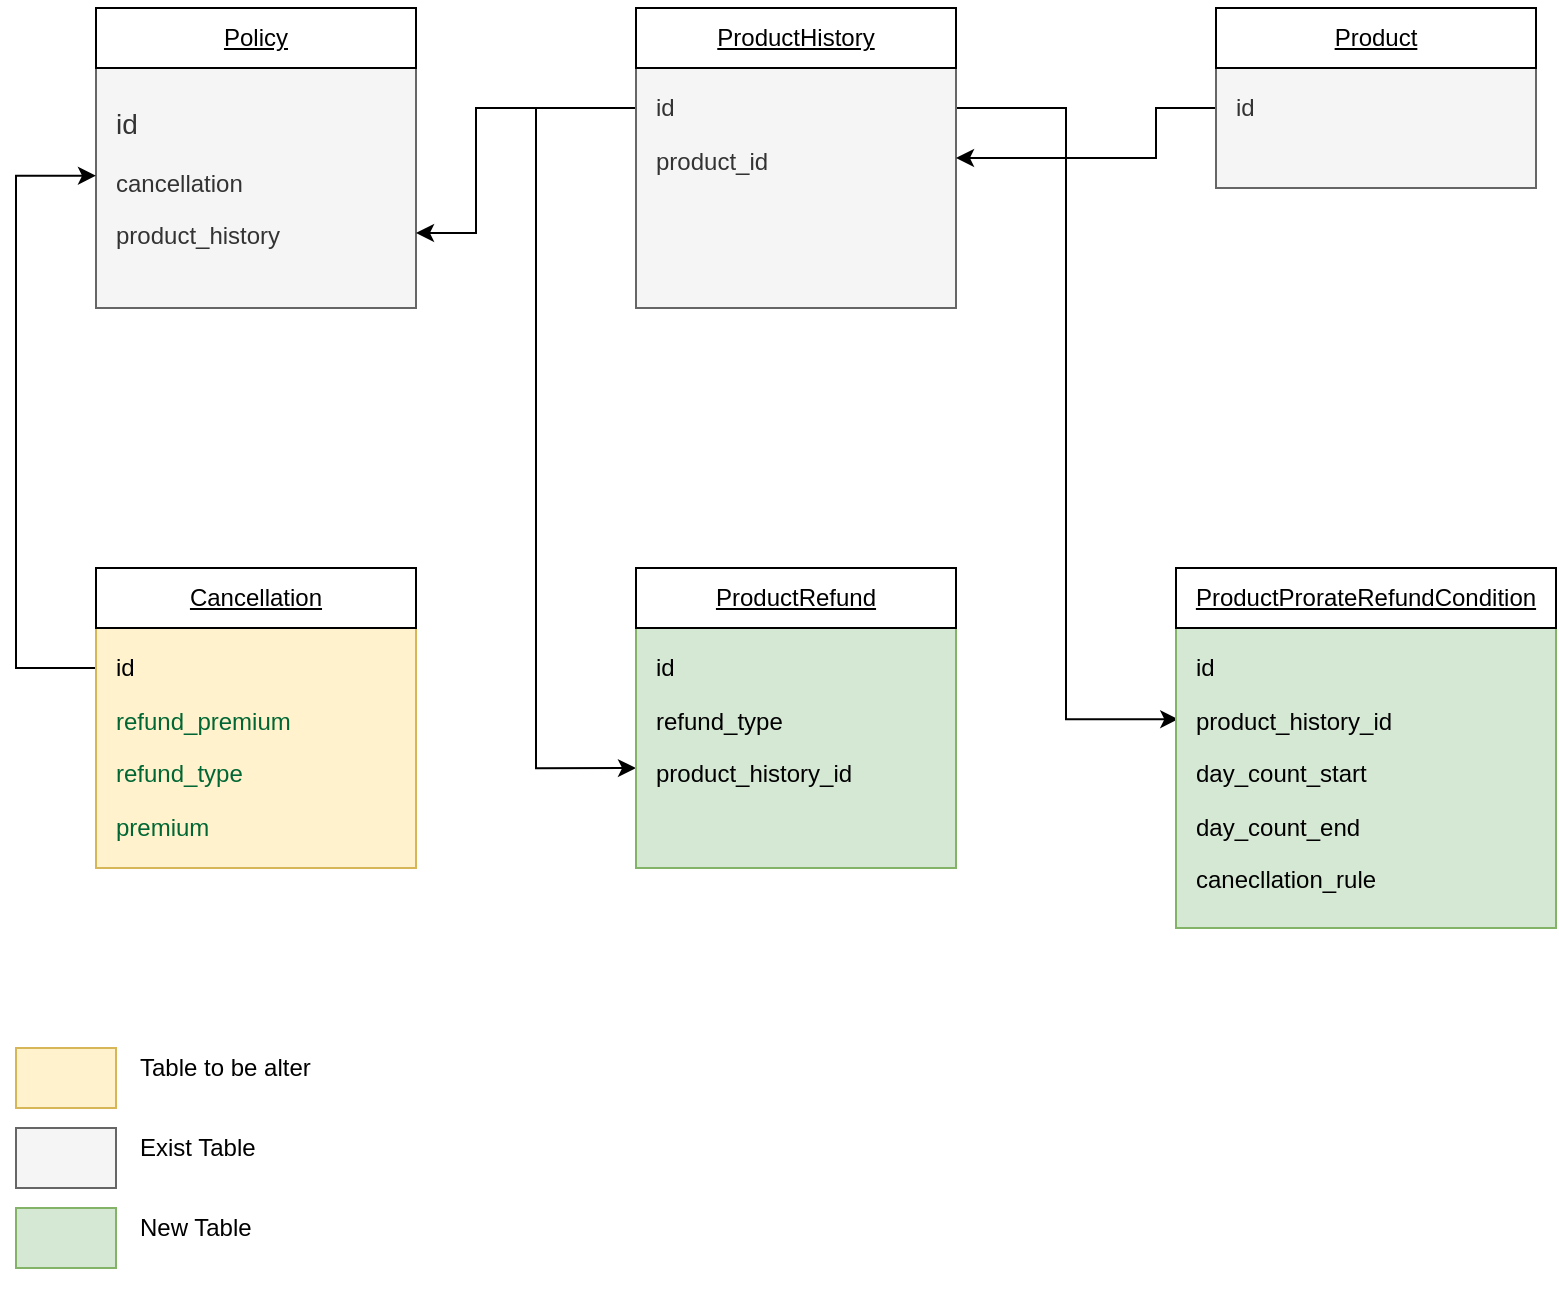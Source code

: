 <mxfile version="10.6.0" type="github"><diagram id="V4VEJK_TJYVFBNLfNWKZ" name="Page-1"><mxGraphModel dx="1539" dy="822" grid="1" gridSize="10" guides="1" tooltips="1" connect="1" arrows="1" fold="1" page="1" pageScale="1" pageWidth="850" pageHeight="1100" math="0" shadow="0"><root><mxCell id="0"/><mxCell id="1" parent="0"/><mxCell id="-J5bKoqR8zOuLpFLYral-19" value="&lt;p style=&quot;font-size: 14px&quot;&gt;&lt;br&gt;&lt;/p&gt;&lt;p style=&quot;font-size: 14px&quot;&gt;id&lt;/p&gt;&lt;p&gt;cancellation&lt;/p&gt;&lt;p&gt;product_history&lt;/p&gt;" style="rounded=0;whiteSpace=wrap;html=1;align=left;verticalAlign=top;spacingLeft=8;spacingTop=-2;fillColor=#f5f5f5;strokeColor=#666666;fontColor=#333333;" vertex="1" parent="1"><mxGeometry x="100" y="160" width="160" height="150" as="geometry"/></mxCell><mxCell id="-J5bKoqR8zOuLpFLYral-32" style="edgeStyle=orthogonalEdgeStyle;rounded=0;orthogonalLoop=1;jettySize=auto;html=1;entryX=1;entryY=0.75;entryDx=0;entryDy=0;" edge="1" parent="1" source="-J5bKoqR8zOuLpFLYral-20" target="-J5bKoqR8zOuLpFLYral-19"><mxGeometry relative="1" as="geometry"><Array as="points"><mxPoint x="290" y="210"/><mxPoint x="290" y="273"/></Array></mxGeometry></mxCell><mxCell id="-J5bKoqR8zOuLpFLYral-33" style="edgeStyle=orthogonalEdgeStyle;rounded=0;orthogonalLoop=1;jettySize=auto;html=1;entryX=0;entryY=0.667;entryDx=0;entryDy=0;entryPerimeter=0;" edge="1" parent="1" source="-J5bKoqR8zOuLpFLYral-20" target="-J5bKoqR8zOuLpFLYral-27"><mxGeometry relative="1" as="geometry"><Array as="points"><mxPoint x="320" y="210"/><mxPoint x="320" y="540"/></Array></mxGeometry></mxCell><mxCell id="-J5bKoqR8zOuLpFLYral-34" style="edgeStyle=orthogonalEdgeStyle;rounded=0;orthogonalLoop=1;jettySize=auto;html=1;entryX=0.006;entryY=0.42;entryDx=0;entryDy=0;entryPerimeter=0;" edge="1" parent="1" source="-J5bKoqR8zOuLpFLYral-20" target="-J5bKoqR8zOuLpFLYral-29"><mxGeometry relative="1" as="geometry"><Array as="points"><mxPoint x="585" y="210"/><mxPoint x="585" y="516"/></Array></mxGeometry></mxCell><mxCell id="-J5bKoqR8zOuLpFLYral-20" value="&lt;p&gt;&lt;u&gt;&lt;span&gt;&lt;b&gt;ProductHistory&lt;/b&gt;&lt;/span&gt;&lt;/u&gt;&lt;/p&gt;&lt;p&gt;&lt;span&gt;id&lt;/span&gt;&lt;/p&gt;&lt;p&gt;&lt;span&gt;product_id&lt;/span&gt;&lt;/p&gt;" style="rounded=0;whiteSpace=wrap;html=1;align=left;verticalAlign=top;spacingLeft=8;spacingTop=-2;fillColor=#f5f5f5;strokeColor=#666666;fontColor=#333333;" vertex="1" parent="1"><mxGeometry x="370" y="160" width="160" height="150" as="geometry"/></mxCell><mxCell id="-J5bKoqR8zOuLpFLYral-35" style="edgeStyle=orthogonalEdgeStyle;rounded=0;orthogonalLoop=1;jettySize=auto;html=1;entryX=1;entryY=0.5;entryDx=0;entryDy=0;" edge="1" parent="1" source="-J5bKoqR8zOuLpFLYral-21" target="-J5bKoqR8zOuLpFLYral-20"><mxGeometry relative="1" as="geometry"><Array as="points"><mxPoint x="630" y="210"/><mxPoint x="630" y="235"/></Array></mxGeometry></mxCell><mxCell id="-J5bKoqR8zOuLpFLYral-21" value="&lt;p&gt;&lt;u&gt;&lt;span&gt;Product&lt;/span&gt;&lt;/u&gt;&lt;/p&gt;&lt;p&gt;&lt;span&gt;id&lt;/span&gt;&lt;/p&gt;" style="rounded=0;whiteSpace=wrap;html=1;align=left;verticalAlign=top;spacingLeft=8;spacingTop=-2;fillColor=#f5f5f5;strokeColor=#666666;fontColor=#333333;" vertex="1" parent="1"><mxGeometry x="660" y="160" width="160" height="90" as="geometry"/></mxCell><mxCell id="-J5bKoqR8zOuLpFLYral-22" value="&lt;p&gt;&lt;u&gt;&lt;span&gt;Policy&lt;/span&gt;&lt;/u&gt;&lt;/p&gt;" style="rounded=0;whiteSpace=wrap;html=1;align=center;" vertex="1" parent="1"><mxGeometry x="100" y="160" width="160" height="30" as="geometry"/></mxCell><mxCell id="-J5bKoqR8zOuLpFLYral-23" value="&lt;p&gt;&lt;u&gt;&lt;span&gt;ProductHistory&lt;/span&gt;&lt;/u&gt;&lt;br&gt;&lt;/p&gt;" style="rounded=0;whiteSpace=wrap;html=1;align=center;" vertex="1" parent="1"><mxGeometry x="370" y="160" width="160" height="30" as="geometry"/></mxCell><mxCell id="-J5bKoqR8zOuLpFLYral-24" value="&lt;p&gt;&lt;u&gt;&lt;span&gt;Product&lt;/span&gt;&lt;/u&gt;&lt;br&gt;&lt;/p&gt;" style="rounded=0;whiteSpace=wrap;html=1;align=center;" vertex="1" parent="1"><mxGeometry x="660" y="160" width="160" height="30" as="geometry"/></mxCell><mxCell id="-J5bKoqR8zOuLpFLYral-42" style="edgeStyle=orthogonalEdgeStyle;rounded=0;orthogonalLoop=1;jettySize=auto;html=1;entryX=0;entryY=0.559;entryDx=0;entryDy=0;entryPerimeter=0;" edge="1" parent="1" source="-J5bKoqR8zOuLpFLYral-25" target="-J5bKoqR8zOuLpFLYral-19"><mxGeometry relative="1" as="geometry"><Array as="points"><mxPoint x="60" y="490"/><mxPoint x="60" y="244"/></Array></mxGeometry></mxCell><mxCell id="-J5bKoqR8zOuLpFLYral-25" value="&lt;p&gt;&lt;span&gt;&lt;br&gt;&lt;/span&gt;&lt;/p&gt;&lt;p&gt;&lt;span&gt;id&lt;/span&gt;&lt;/p&gt;&lt;p&gt;&lt;span&gt;&lt;font color=&quot;#006633&quot;&gt;refund_premium&lt;/font&gt;&lt;/span&gt;&lt;/p&gt;&lt;p&gt;&lt;span&gt;&lt;font color=&quot;#006633&quot;&gt;refund_type&lt;/font&gt;&lt;/span&gt;&lt;/p&gt;&lt;p&gt;&lt;span&gt;&lt;font color=&quot;#006633&quot;&gt;premium&lt;/font&gt;&lt;/span&gt;&lt;/p&gt;" style="rounded=0;whiteSpace=wrap;html=1;align=left;verticalAlign=top;spacingLeft=8;spacingTop=-2;fillColor=#fff2cc;strokeColor=#d6b656;" vertex="1" parent="1"><mxGeometry x="100" y="440" width="160" height="150" as="geometry"/></mxCell><mxCell id="-J5bKoqR8zOuLpFLYral-26" value="&lt;p&gt;&lt;u&gt;&lt;span&gt;Cancellation&lt;/span&gt;&lt;/u&gt;&lt;br&gt;&lt;/p&gt;" style="rounded=0;whiteSpace=wrap;html=1;align=center;" vertex="1" parent="1"><mxGeometry x="100" y="440" width="160" height="30" as="geometry"/></mxCell><mxCell id="-J5bKoqR8zOuLpFLYral-27" value="&lt;p&gt;&lt;span&gt;&lt;br&gt;&lt;/span&gt;&lt;/p&gt;&lt;p&gt;&lt;span&gt;id&lt;/span&gt;&lt;/p&gt;&lt;p&gt;&lt;span&gt;refund_type&lt;/span&gt;&lt;/p&gt;&lt;p&gt;&lt;span&gt;product_history_id&lt;/span&gt;&lt;/p&gt;" style="rounded=0;whiteSpace=wrap;html=1;align=left;verticalAlign=top;spacingLeft=8;spacingTop=-2;fillColor=#d5e8d4;strokeColor=#82b366;" vertex="1" parent="1"><mxGeometry x="370" y="440" width="160" height="150" as="geometry"/></mxCell><mxCell id="-J5bKoqR8zOuLpFLYral-28" value="&lt;p&gt;&lt;u&gt;&lt;span&gt;ProductRefund&lt;/span&gt;&lt;/u&gt;&lt;br&gt;&lt;/p&gt;" style="rounded=0;whiteSpace=wrap;html=1;align=center;" vertex="1" parent="1"><mxGeometry x="370" y="440" width="160" height="30" as="geometry"/></mxCell><mxCell id="-J5bKoqR8zOuLpFLYral-29" value="&lt;p&gt;&lt;span&gt;&lt;br&gt;&lt;/span&gt;&lt;/p&gt;&lt;p&gt;&lt;span&gt;id&lt;/span&gt;&lt;/p&gt;&lt;p&gt;&lt;span&gt;product_history_id&lt;/span&gt;&lt;/p&gt;&lt;p&gt;&lt;span&gt;day_count_start&lt;/span&gt;&lt;/p&gt;&lt;p&gt;&lt;span&gt;day_count_end&lt;/span&gt;&lt;/p&gt;&lt;p&gt;&lt;span&gt;canecllation_rule&lt;/span&gt;&lt;/p&gt;" style="rounded=0;whiteSpace=wrap;html=1;align=left;verticalAlign=top;spacingLeft=8;spacingTop=-2;fillColor=#d5e8d4;strokeColor=#82b366;" vertex="1" parent="1"><mxGeometry x="640" y="440" width="190" height="180" as="geometry"/></mxCell><mxCell id="-J5bKoqR8zOuLpFLYral-30" value="&lt;p&gt;&lt;u&gt;&lt;span&gt;ProductProrateRefundCondition&lt;/span&gt;&lt;/u&gt;&lt;br&gt;&lt;/p&gt;" style="rounded=0;whiteSpace=wrap;html=1;align=center;" vertex="1" parent="1"><mxGeometry x="640" y="440" width="190" height="30" as="geometry"/></mxCell><mxCell id="-J5bKoqR8zOuLpFLYral-36" value="&lt;p&gt;&lt;br&gt;&lt;/p&gt;" style="rounded=0;whiteSpace=wrap;html=1;align=left;verticalAlign=top;spacingLeft=8;spacingTop=-2;fillColor=#fff2cc;strokeColor=#d6b656;" vertex="1" parent="1"><mxGeometry x="60" y="680" width="50" height="30" as="geometry"/></mxCell><mxCell id="-J5bKoqR8zOuLpFLYral-37" value="&lt;p&gt;&lt;br&gt;&lt;/p&gt;" style="rounded=0;whiteSpace=wrap;html=1;align=left;verticalAlign=top;spacingLeft=8;spacingTop=-2;fillColor=#f5f5f5;strokeColor=#666666;fontColor=#333333;" vertex="1" parent="1"><mxGeometry x="60" y="720" width="50" height="30" as="geometry"/></mxCell><mxCell id="-J5bKoqR8zOuLpFLYral-38" value="&lt;p&gt;&lt;br&gt;&lt;/p&gt;" style="rounded=0;whiteSpace=wrap;html=1;align=left;verticalAlign=top;spacingLeft=8;spacingTop=-2;fillColor=#d5e8d4;strokeColor=#82b366;" vertex="1" parent="1"><mxGeometry x="60" y="760" width="50" height="30" as="geometry"/></mxCell><mxCell id="-J5bKoqR8zOuLpFLYral-39" value="Table to be alter" style="text;html=1;resizable=0;points=[];autosize=1;align=left;verticalAlign=top;spacingTop=-4;" vertex="1" parent="1"><mxGeometry x="120" y="680" width="100" height="10" as="geometry"/></mxCell><mxCell id="-J5bKoqR8zOuLpFLYral-40" value="Exist Table" style="text;html=1;resizable=0;points=[];autosize=1;align=left;verticalAlign=top;spacingTop=-4;" vertex="1" parent="1"><mxGeometry x="120" y="720" width="70" height="10" as="geometry"/></mxCell><mxCell id="-J5bKoqR8zOuLpFLYral-41" value="New Table" style="text;html=1;resizable=0;points=[];autosize=1;align=left;verticalAlign=top;spacingTop=-4;" vertex="1" parent="1"><mxGeometry x="120" y="760" width="70" height="10" as="geometry"/></mxCell></root></mxGraphModel></diagram></mxfile>